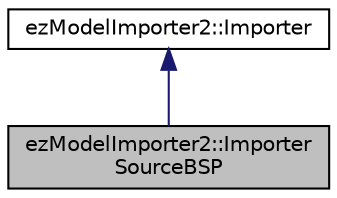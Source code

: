 digraph "ezModelImporter2::ImporterSourceBSP"
{
 // LATEX_PDF_SIZE
  edge [fontname="Helvetica",fontsize="10",labelfontname="Helvetica",labelfontsize="10"];
  node [fontname="Helvetica",fontsize="10",shape=record];
  Node1 [label="ezModelImporter2::Importer\lSourceBSP",height=0.2,width=0.4,color="black", fillcolor="grey75", style="filled", fontcolor="black",tooltip="Importer implementation to import Source engine BSP files."];
  Node2 -> Node1 [dir="back",color="midnightblue",fontsize="10",style="solid",fontname="Helvetica"];
  Node2 [label="ezModelImporter2::Importer",height=0.2,width=0.4,color="black", fillcolor="white", style="filled",URL="$d0/d4d/classez_model_importer2_1_1_importer.htm",tooltip=" "];
}

